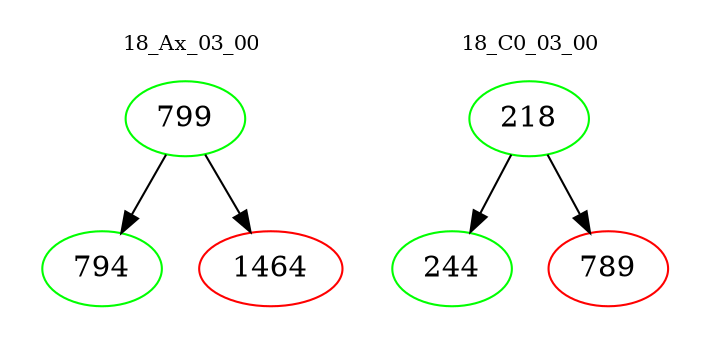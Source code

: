 digraph{
subgraph cluster_0 {
color = white
label = "18_Ax_03_00";
fontsize=10;
T0_799 [label="799", color="green"]
T0_799 -> T0_794 [color="black"]
T0_794 [label="794", color="green"]
T0_799 -> T0_1464 [color="black"]
T0_1464 [label="1464", color="red"]
}
subgraph cluster_1 {
color = white
label = "18_C0_03_00";
fontsize=10;
T1_218 [label="218", color="green"]
T1_218 -> T1_244 [color="black"]
T1_244 [label="244", color="green"]
T1_218 -> T1_789 [color="black"]
T1_789 [label="789", color="red"]
}
}
